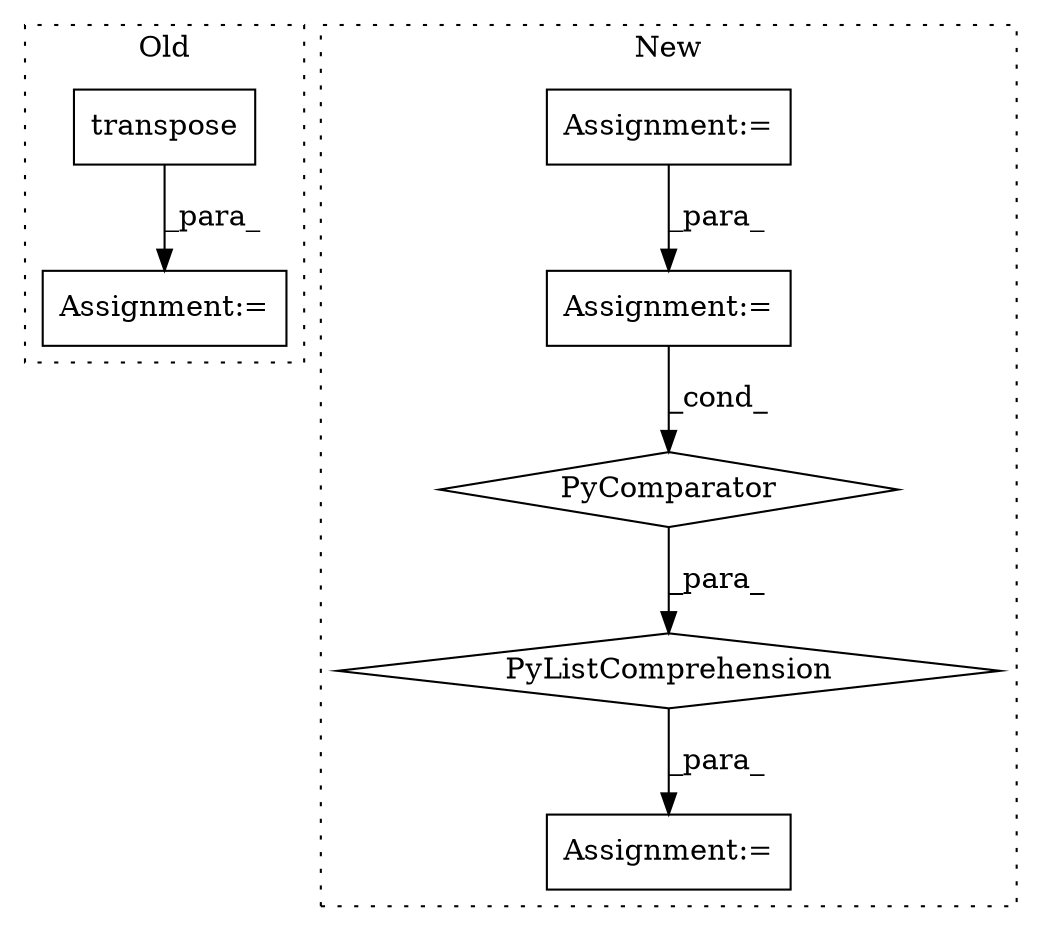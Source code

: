 digraph G {
subgraph cluster0 {
1 [label="transpose" a="32" s="2606,2666" l="17,2" shape="box"];
6 [label="Assignment:=" a="7" s="2715" l="1" shape="box"];
label = "Old";
style="dotted";
}
subgraph cluster1 {
2 [label="PyListComprehension" a="109" s="3996" l="269" shape="diamond"];
3 [label="PyComparator" a="113" s="4134" l="24" shape="diamond"];
4 [label="Assignment:=" a="7" s="3973" l="23" shape="box"];
5 [label="Assignment:=" a="7" s="4218" l="28" shape="box"];
7 [label="Assignment:=" a="7" s="3693" l="1" shape="box"];
label = "New";
style="dotted";
}
1 -> 6 [label="_para_"];
2 -> 4 [label="_para_"];
3 -> 2 [label="_para_"];
5 -> 3 [label="_cond_"];
7 -> 5 [label="_para_"];
}